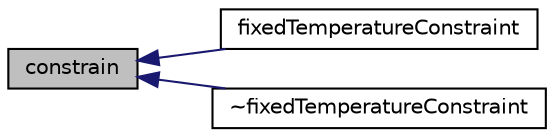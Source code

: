 digraph "constrain"
{
  bgcolor="transparent";
  edge [fontname="Helvetica",fontsize="10",labelfontname="Helvetica",labelfontsize="10"];
  node [fontname="Helvetica",fontsize="10",shape=record];
  rankdir="LR";
  Node1 [label="constrain",height=0.2,width=0.4,color="black", fillcolor="grey75", style="filled", fontcolor="black"];
  Node1 -> Node2 [dir="back",color="midnightblue",fontsize="10",style="solid",fontname="Helvetica"];
  Node2 [label="fixedTemperatureConstraint",height=0.2,width=0.4,color="black",URL="$a00847.html#a5140d0ad6f0c3f3cc11765d26b4b91c6",tooltip="Construct from components. "];
  Node1 -> Node3 [dir="back",color="midnightblue",fontsize="10",style="solid",fontname="Helvetica"];
  Node3 [label="~fixedTemperatureConstraint",height=0.2,width=0.4,color="black",URL="$a00847.html#ab8e1abb36d2fb93a0fc2deb42ce80dd2",tooltip="Destructor. "];
}

